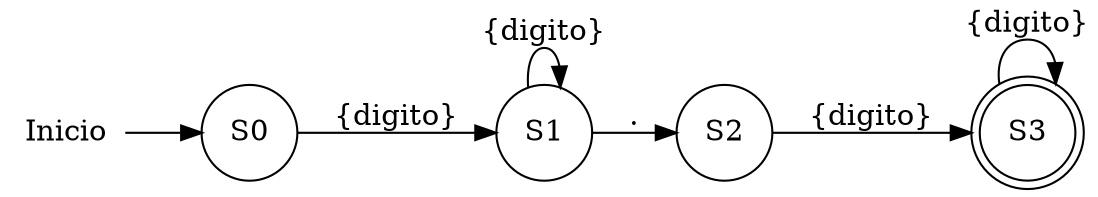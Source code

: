 digraph G {rankdir = LR;node [shape=circle];inicio [shape=plaintext label="Inicio"];inicio -> S0;S0 -> S1 [label="{digito}"];S1 -> S1 [label="{digito}"];S1 -> S2 [label="."];S2 -> S3 [label="{digito}"];S3 [peripheries=2];S3 -> S3 [label="{digito}"];}